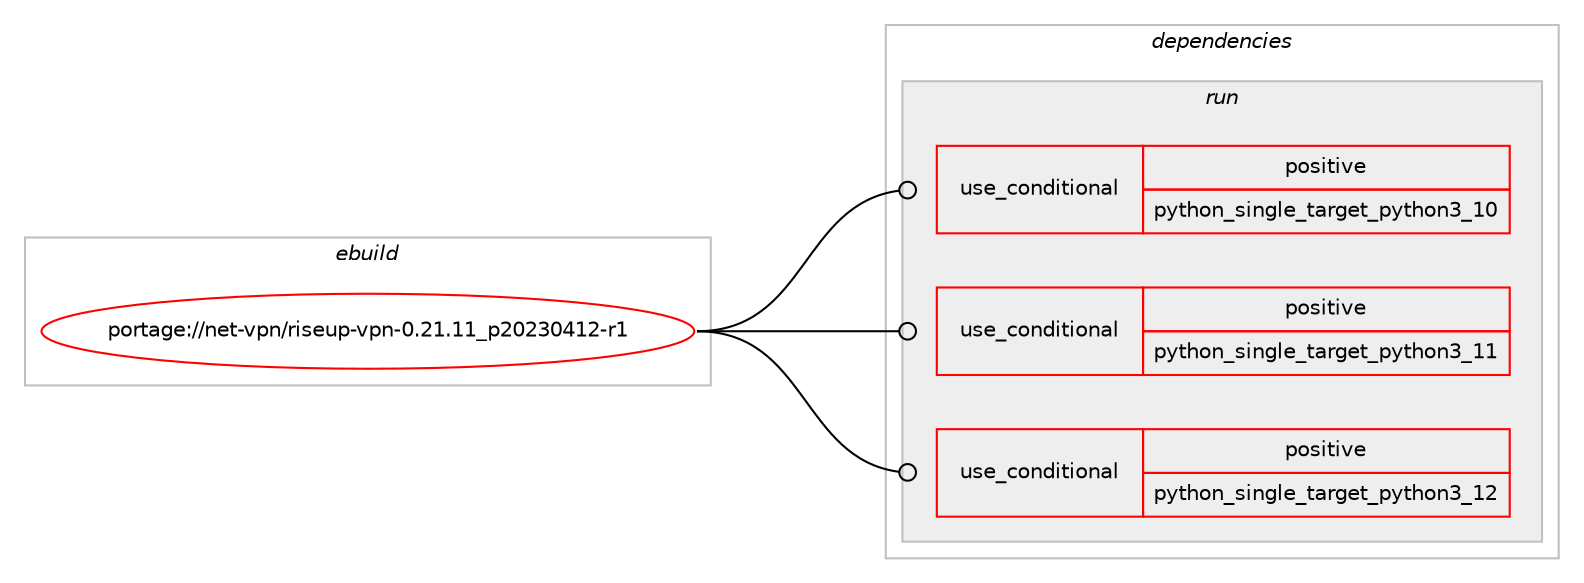 digraph prolog {

# *************
# Graph options
# *************

newrank=true;
concentrate=true;
compound=true;
graph [rankdir=LR,fontname=Helvetica,fontsize=10,ranksep=1.5];#, ranksep=2.5, nodesep=0.2];
edge  [arrowhead=vee];
node  [fontname=Helvetica,fontsize=10];

# **********
# The ebuild
# **********

subgraph cluster_leftcol {
color=gray;
rank=same;
label=<<i>ebuild</i>>;
id [label="portage://net-vpn/riseup-vpn-0.21.11_p20230412-r1", color=red, width=4, href="../net-vpn/riseup-vpn-0.21.11_p20230412-r1.svg"];
}

# ****************
# The dependencies
# ****************

subgraph cluster_midcol {
color=gray;
label=<<i>dependencies</i>>;
subgraph cluster_compile {
fillcolor="#eeeeee";
style=filled;
label=<<i>compile</i>>;
# *** BEGIN UNKNOWN DEPENDENCY TYPE (TODO) ***
# id -> package_dependency(portage://net-vpn/riseup-vpn-0.21.11_p20230412-r1,install,no,dev-qt,qtcore,none,[,,],[slot(5)],[])
# *** END UNKNOWN DEPENDENCY TYPE (TODO) ***

# *** BEGIN UNKNOWN DEPENDENCY TYPE (TODO) ***
# id -> package_dependency(portage://net-vpn/riseup-vpn-0.21.11_p20230412-r1,install,no,dev-qt,qtdeclarative,none,[,,],[slot(5)],[use(enable(widgets),none)])
# *** END UNKNOWN DEPENDENCY TYPE (TODO) ***

# *** BEGIN UNKNOWN DEPENDENCY TYPE (TODO) ***
# id -> package_dependency(portage://net-vpn/riseup-vpn-0.21.11_p20230412-r1,install,no,dev-qt,qtquickcontrols,none,[,,],[slot(5)],[use(enable(widgets),none)])
# *** END UNKNOWN DEPENDENCY TYPE (TODO) ***

# *** BEGIN UNKNOWN DEPENDENCY TYPE (TODO) ***
# id -> package_dependency(portage://net-vpn/riseup-vpn-0.21.11_p20230412-r1,install,no,dev-qt,qtquickcontrols2,none,[,,],[slot(5)],[use(enable(widgets),none)])
# *** END UNKNOWN DEPENDENCY TYPE (TODO) ***

# *** BEGIN UNKNOWN DEPENDENCY TYPE (TODO) ***
# id -> package_dependency(portage://net-vpn/riseup-vpn-0.21.11_p20230412-r1,install,no,dev-qt,qtsvg,none,[,,],[slot(5)],[])
# *** END UNKNOWN DEPENDENCY TYPE (TODO) ***

# *** BEGIN UNKNOWN DEPENDENCY TYPE (TODO) ***
# id -> package_dependency(portage://net-vpn/riseup-vpn-0.21.11_p20230412-r1,install,no,dev-qt,qtwidgets,none,[,,],[slot(5)],[use(enable(png),none)])
# *** END UNKNOWN DEPENDENCY TYPE (TODO) ***

}
subgraph cluster_compileandrun {
fillcolor="#eeeeee";
style=filled;
label=<<i>compile and run</i>>;
}
subgraph cluster_run {
fillcolor="#eeeeee";
style=filled;
label=<<i>run</i>>;
subgraph cond8305 {
dependency12439 [label=<<TABLE BORDER="0" CELLBORDER="1" CELLSPACING="0" CELLPADDING="4"><TR><TD ROWSPAN="3" CELLPADDING="10">use_conditional</TD></TR><TR><TD>positive</TD></TR><TR><TD>python_single_target_python3_10</TD></TR></TABLE>>, shape=none, color=red];
# *** BEGIN UNKNOWN DEPENDENCY TYPE (TODO) ***
# dependency12439 -> package_dependency(portage://net-vpn/riseup-vpn-0.21.11_p20230412-r1,run,no,dev-lang,python,none,[,,],[slot(3.10)],[])
# *** END UNKNOWN DEPENDENCY TYPE (TODO) ***

}
id:e -> dependency12439:w [weight=20,style="solid",arrowhead="odot"];
subgraph cond8306 {
dependency12440 [label=<<TABLE BORDER="0" CELLBORDER="1" CELLSPACING="0" CELLPADDING="4"><TR><TD ROWSPAN="3" CELLPADDING="10">use_conditional</TD></TR><TR><TD>positive</TD></TR><TR><TD>python_single_target_python3_11</TD></TR></TABLE>>, shape=none, color=red];
# *** BEGIN UNKNOWN DEPENDENCY TYPE (TODO) ***
# dependency12440 -> package_dependency(portage://net-vpn/riseup-vpn-0.21.11_p20230412-r1,run,no,dev-lang,python,none,[,,],[slot(3.11)],[])
# *** END UNKNOWN DEPENDENCY TYPE (TODO) ***

}
id:e -> dependency12440:w [weight=20,style="solid",arrowhead="odot"];
subgraph cond8307 {
dependency12441 [label=<<TABLE BORDER="0" CELLBORDER="1" CELLSPACING="0" CELLPADDING="4"><TR><TD ROWSPAN="3" CELLPADDING="10">use_conditional</TD></TR><TR><TD>positive</TD></TR><TR><TD>python_single_target_python3_12</TD></TR></TABLE>>, shape=none, color=red];
# *** BEGIN UNKNOWN DEPENDENCY TYPE (TODO) ***
# dependency12441 -> package_dependency(portage://net-vpn/riseup-vpn-0.21.11_p20230412-r1,run,no,dev-lang,python,none,[,,],[slot(3.12)],[])
# *** END UNKNOWN DEPENDENCY TYPE (TODO) ***

}
id:e -> dependency12441:w [weight=20,style="solid",arrowhead="odot"];
# *** BEGIN UNKNOWN DEPENDENCY TYPE (TODO) ***
# id -> package_dependency(portage://net-vpn/riseup-vpn-0.21.11_p20230412-r1,run,no,dev-qt,qtcore,none,[,,],[slot(5)],[])
# *** END UNKNOWN DEPENDENCY TYPE (TODO) ***

# *** BEGIN UNKNOWN DEPENDENCY TYPE (TODO) ***
# id -> package_dependency(portage://net-vpn/riseup-vpn-0.21.11_p20230412-r1,run,no,dev-qt,qtdeclarative,none,[,,],[slot(5)],[use(enable(widgets),none)])
# *** END UNKNOWN DEPENDENCY TYPE (TODO) ***

# *** BEGIN UNKNOWN DEPENDENCY TYPE (TODO) ***
# id -> package_dependency(portage://net-vpn/riseup-vpn-0.21.11_p20230412-r1,run,no,dev-qt,qtquickcontrols,none,[,,],[slot(5)],[use(enable(widgets),none)])
# *** END UNKNOWN DEPENDENCY TYPE (TODO) ***

# *** BEGIN UNKNOWN DEPENDENCY TYPE (TODO) ***
# id -> package_dependency(portage://net-vpn/riseup-vpn-0.21.11_p20230412-r1,run,no,dev-qt,qtquickcontrols2,none,[,,],[slot(5)],[use(enable(widgets),none)])
# *** END UNKNOWN DEPENDENCY TYPE (TODO) ***

# *** BEGIN UNKNOWN DEPENDENCY TYPE (TODO) ***
# id -> package_dependency(portage://net-vpn/riseup-vpn-0.21.11_p20230412-r1,run,no,dev-qt,qtsvg,none,[,,],[slot(5)],[])
# *** END UNKNOWN DEPENDENCY TYPE (TODO) ***

# *** BEGIN UNKNOWN DEPENDENCY TYPE (TODO) ***
# id -> package_dependency(portage://net-vpn/riseup-vpn-0.21.11_p20230412-r1,run,no,dev-qt,qtwidgets,none,[,,],[slot(5)],[use(enable(png),none)])
# *** END UNKNOWN DEPENDENCY TYPE (TODO) ***

# *** BEGIN UNKNOWN DEPENDENCY TYPE (TODO) ***
# id -> package_dependency(portage://net-vpn/riseup-vpn-0.21.11_p20230412-r1,run,no,net-vpn,openvpn,none,[,,],[],[])
# *** END UNKNOWN DEPENDENCY TYPE (TODO) ***

# *** BEGIN UNKNOWN DEPENDENCY TYPE (TODO) ***
# id -> package_dependency(portage://net-vpn/riseup-vpn-0.21.11_p20230412-r1,run,no,sys-auth,polkit,none,[,,],[],[])
# *** END UNKNOWN DEPENDENCY TYPE (TODO) ***

}
}

# **************
# The candidates
# **************

subgraph cluster_choices {
rank=same;
color=gray;
label=<<i>candidates</i>>;

}

}
